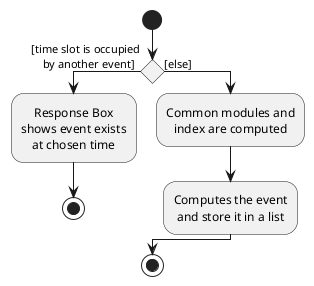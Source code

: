 @startuml
skinparam defaultTextAlignment center

start
if () then ([time slot is occupied
    by another event])
        :Response Box
        shows event exists
        at chosen time;
    stop;
    else ([else])
    :Common modules and
    index are computed;
    :Computes the event
    and store it in a list;
    endif
stop

@enduml